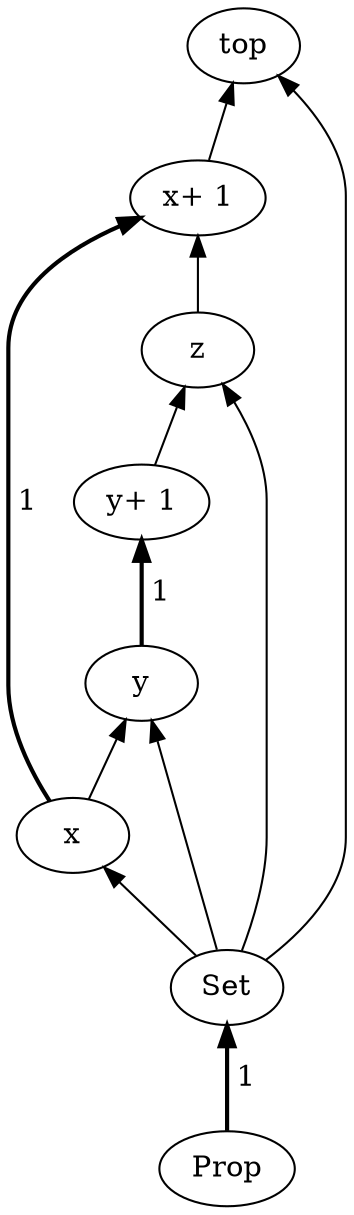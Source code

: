 digraph universes {
  "Set" -> "Prop" [style=bold, dir = back, arrowhead=crow, label=" 1"];
  "x" -> "Set" [style=solid, dir = back, arrowhead=crow];
  "y" -> "Set" [style=solid, dir = back, arrowhead=crow];
  "z" -> "Set" [style=solid, dir = back, arrowhead=crow];
  "top" -> "Set" [style=solid, dir = back, arrowhead=crow];
  "x+ 1" -> "x" [style=bold, dir = back, arrowhead=crow, label=" 1"];
  "y" -> "x" [style=solid, dir = back, arrowhead=crow];
  "top" -> "x+ 1" [style=solid, dir = back, arrowhead=crow];
  "y+ 1" -> "y" [style=bold, dir = back, arrowhead=crow, label=" 1"];
  "z" -> "y+ 1" [style=solid, dir = back, arrowhead=crow];
  "x+ 1" -> "z" [style=solid, dir = back, arrowhead=crow];
}
